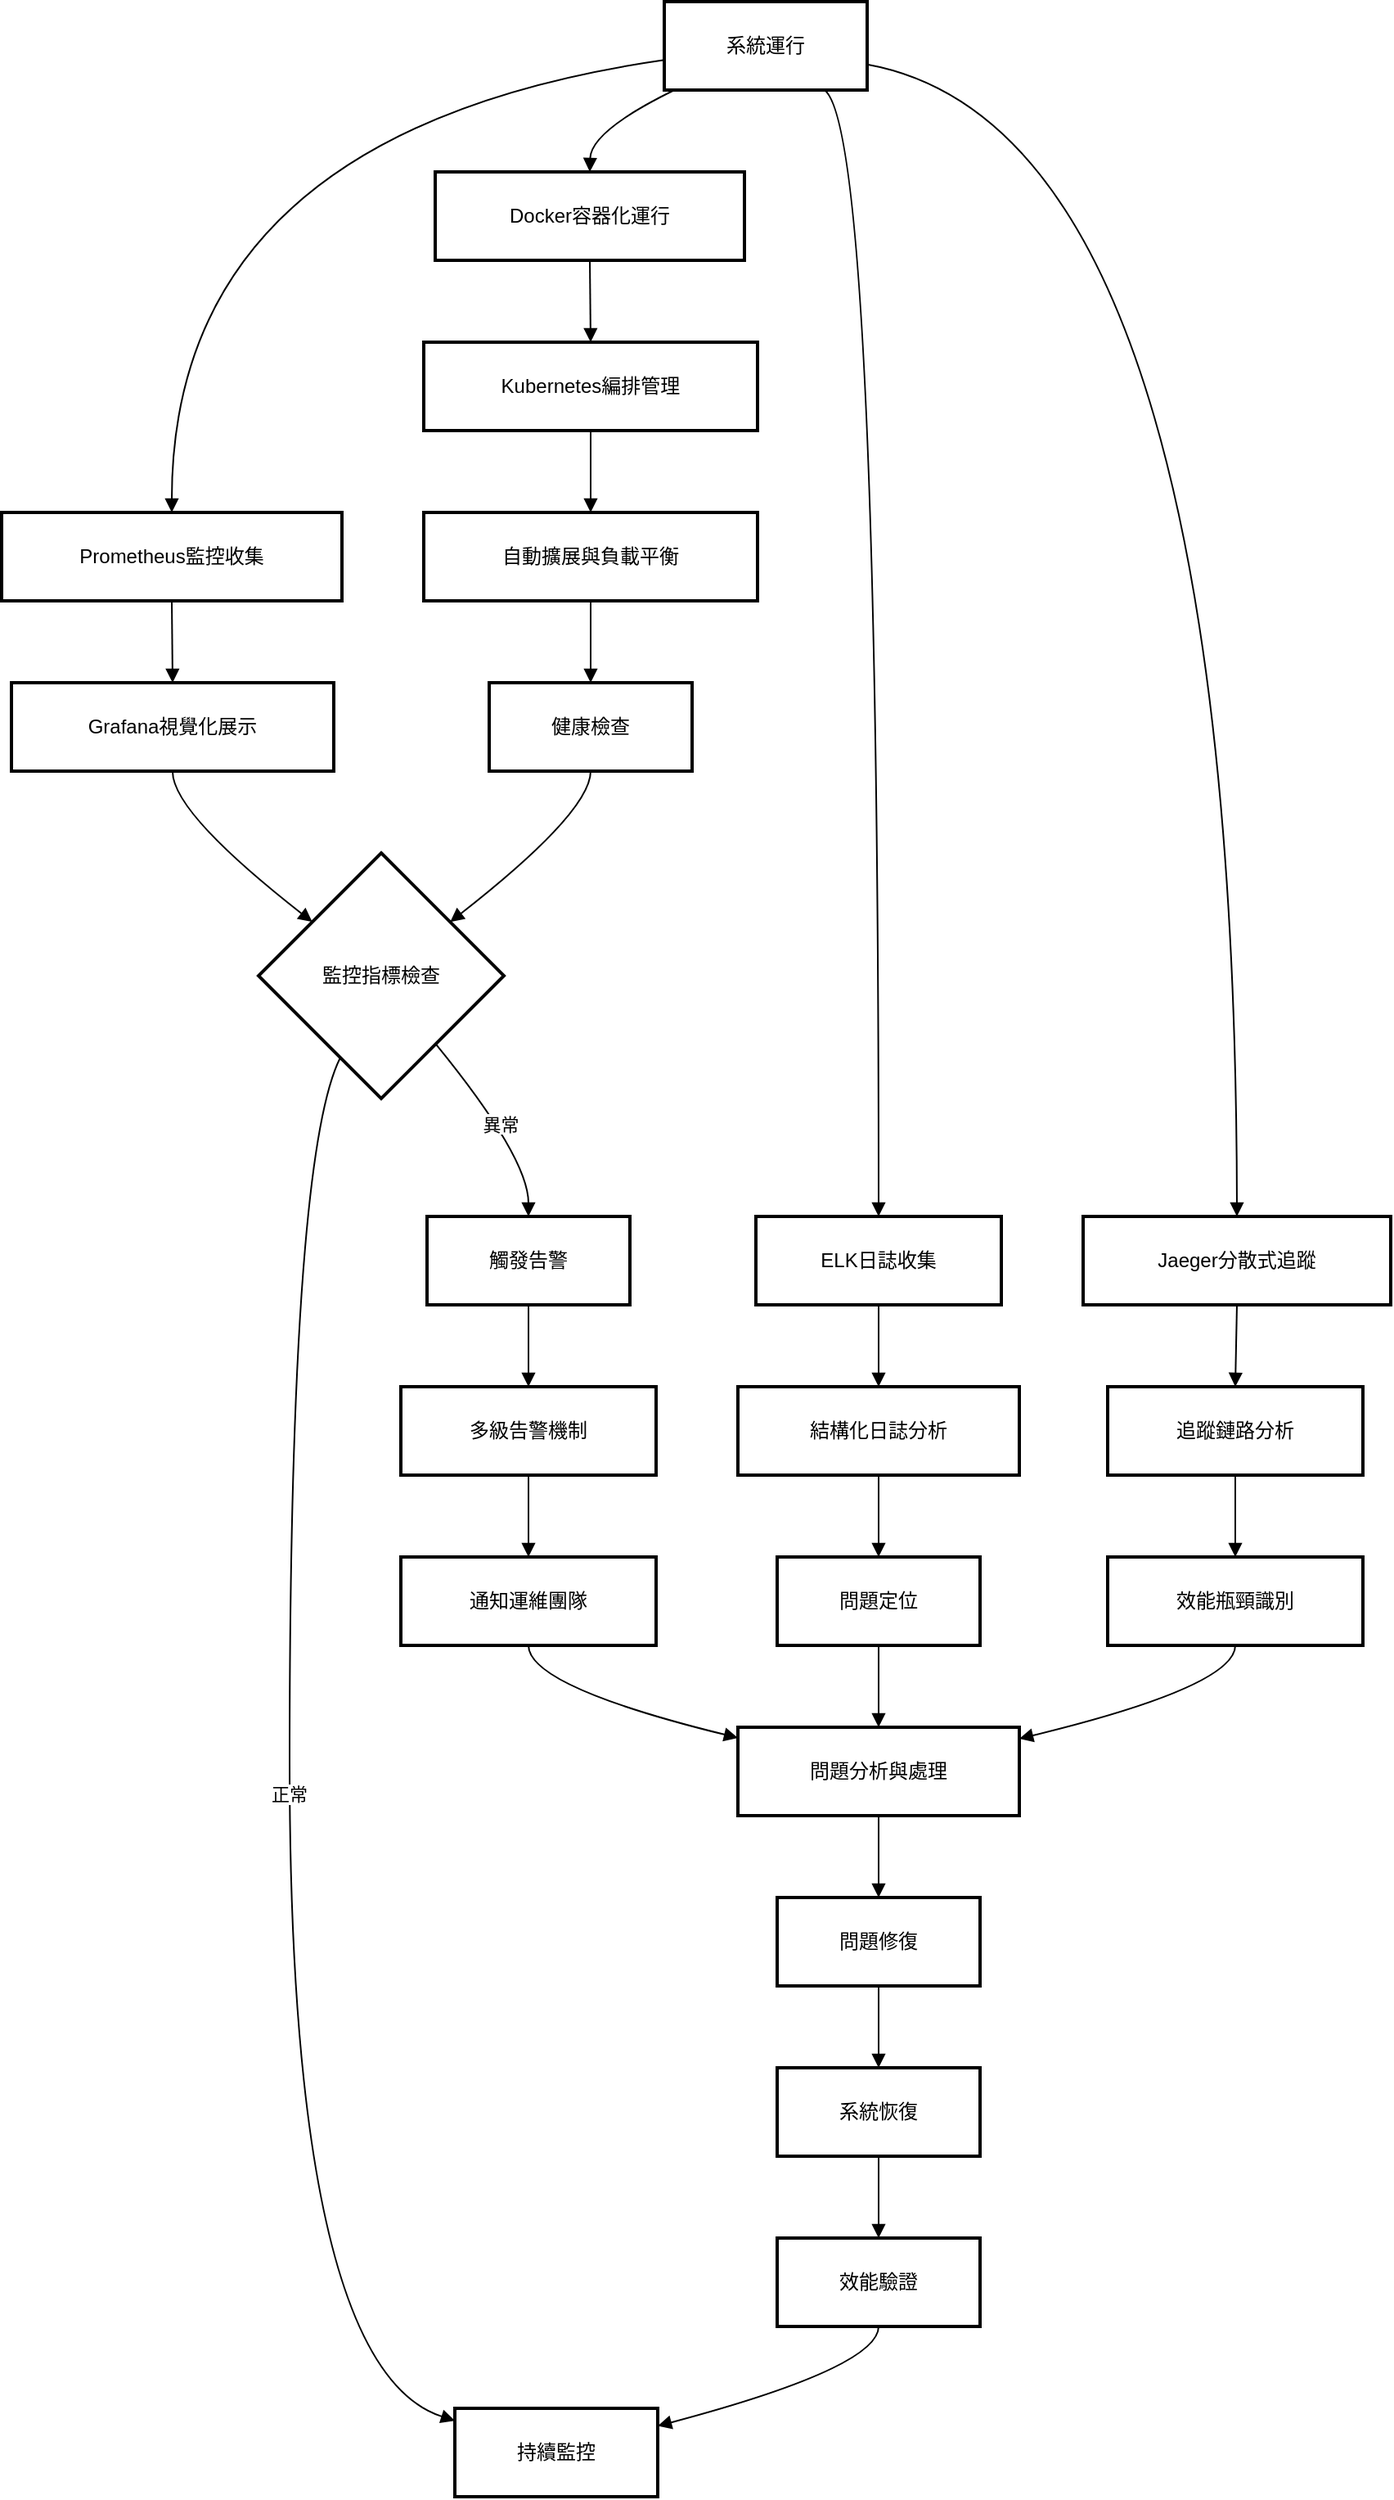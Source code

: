 <mxfile version="27.1.1">
  <diagram name="Page-1" id="eCKQWDLPgAXppKgy05Xa">
    <mxGraphModel dx="1042" dy="527" grid="1" gridSize="10" guides="1" tooltips="1" connect="1" arrows="1" fold="1" page="1" pageScale="1" pageWidth="827" pageHeight="1169" math="0" shadow="0">
      <root>
        <mxCell id="0" />
        <mxCell id="1" parent="0" />
        <mxCell id="8vdn7SjKolCYxSgsDKt6-1" value="系統運行" style="whiteSpace=wrap;strokeWidth=2;" vertex="1" parent="1">
          <mxGeometry x="425" y="20" width="124" height="54" as="geometry" />
        </mxCell>
        <mxCell id="8vdn7SjKolCYxSgsDKt6-2" value="Prometheus監控收集" style="whiteSpace=wrap;strokeWidth=2;" vertex="1" parent="1">
          <mxGeometry x="20" y="332" width="208" height="54" as="geometry" />
        </mxCell>
        <mxCell id="8vdn7SjKolCYxSgsDKt6-3" value="ELK日誌收集" style="whiteSpace=wrap;strokeWidth=2;" vertex="1" parent="1">
          <mxGeometry x="481" y="762" width="150" height="54" as="geometry" />
        </mxCell>
        <mxCell id="8vdn7SjKolCYxSgsDKt6-4" value="Jaeger分散式追蹤" style="whiteSpace=wrap;strokeWidth=2;" vertex="1" parent="1">
          <mxGeometry x="681" y="762" width="188" height="54" as="geometry" />
        </mxCell>
        <mxCell id="8vdn7SjKolCYxSgsDKt6-5" value="Grafana視覺化展示" style="whiteSpace=wrap;strokeWidth=2;" vertex="1" parent="1">
          <mxGeometry x="26" y="436" width="197" height="54" as="geometry" />
        </mxCell>
        <mxCell id="8vdn7SjKolCYxSgsDKt6-6" value="監控指標檢查" style="rhombus;strokeWidth=2;whiteSpace=wrap;" vertex="1" parent="1">
          <mxGeometry x="177" y="540" width="150" height="150" as="geometry" />
        </mxCell>
        <mxCell id="8vdn7SjKolCYxSgsDKt6-7" value="持續監控" style="whiteSpace=wrap;strokeWidth=2;" vertex="1" parent="1">
          <mxGeometry x="297" y="1490" width="124" height="54" as="geometry" />
        </mxCell>
        <mxCell id="8vdn7SjKolCYxSgsDKt6-8" value="觸發告警" style="whiteSpace=wrap;strokeWidth=2;" vertex="1" parent="1">
          <mxGeometry x="280" y="762" width="124" height="54" as="geometry" />
        </mxCell>
        <mxCell id="8vdn7SjKolCYxSgsDKt6-9" value="多級告警機制" style="whiteSpace=wrap;strokeWidth=2;" vertex="1" parent="1">
          <mxGeometry x="264" y="866" width="156" height="54" as="geometry" />
        </mxCell>
        <mxCell id="8vdn7SjKolCYxSgsDKt6-10" value="通知運維團隊" style="whiteSpace=wrap;strokeWidth=2;" vertex="1" parent="1">
          <mxGeometry x="264" y="970" width="156" height="54" as="geometry" />
        </mxCell>
        <mxCell id="8vdn7SjKolCYxSgsDKt6-11" value="問題分析與處理" style="whiteSpace=wrap;strokeWidth=2;" vertex="1" parent="1">
          <mxGeometry x="470" y="1074" width="172" height="54" as="geometry" />
        </mxCell>
        <mxCell id="8vdn7SjKolCYxSgsDKt6-12" value="結構化日誌分析" style="whiteSpace=wrap;strokeWidth=2;" vertex="1" parent="1">
          <mxGeometry x="470" y="866" width="172" height="54" as="geometry" />
        </mxCell>
        <mxCell id="8vdn7SjKolCYxSgsDKt6-13" value="問題定位" style="whiteSpace=wrap;strokeWidth=2;" vertex="1" parent="1">
          <mxGeometry x="494" y="970" width="124" height="54" as="geometry" />
        </mxCell>
        <mxCell id="8vdn7SjKolCYxSgsDKt6-14" value="追蹤鏈路分析" style="whiteSpace=wrap;strokeWidth=2;" vertex="1" parent="1">
          <mxGeometry x="696" y="866" width="156" height="54" as="geometry" />
        </mxCell>
        <mxCell id="8vdn7SjKolCYxSgsDKt6-15" value="效能瓶頸識別" style="whiteSpace=wrap;strokeWidth=2;" vertex="1" parent="1">
          <mxGeometry x="696" y="970" width="156" height="54" as="geometry" />
        </mxCell>
        <mxCell id="8vdn7SjKolCYxSgsDKt6-16" value="問題修復" style="whiteSpace=wrap;strokeWidth=2;" vertex="1" parent="1">
          <mxGeometry x="494" y="1178" width="124" height="54" as="geometry" />
        </mxCell>
        <mxCell id="8vdn7SjKolCYxSgsDKt6-17" value="系統恢復" style="whiteSpace=wrap;strokeWidth=2;" vertex="1" parent="1">
          <mxGeometry x="494" y="1282" width="124" height="54" as="geometry" />
        </mxCell>
        <mxCell id="8vdn7SjKolCYxSgsDKt6-18" value="效能驗證" style="whiteSpace=wrap;strokeWidth=2;" vertex="1" parent="1">
          <mxGeometry x="494" y="1386" width="124" height="54" as="geometry" />
        </mxCell>
        <mxCell id="8vdn7SjKolCYxSgsDKt6-19" value="Docker容器化運行" style="whiteSpace=wrap;strokeWidth=2;" vertex="1" parent="1">
          <mxGeometry x="285" y="124" width="189" height="54" as="geometry" />
        </mxCell>
        <mxCell id="8vdn7SjKolCYxSgsDKt6-20" value="Kubernetes編排管理" style="whiteSpace=wrap;strokeWidth=2;" vertex="1" parent="1">
          <mxGeometry x="278" y="228" width="204" height="54" as="geometry" />
        </mxCell>
        <mxCell id="8vdn7SjKolCYxSgsDKt6-21" value="自動擴展與負載平衡" style="whiteSpace=wrap;strokeWidth=2;" vertex="1" parent="1">
          <mxGeometry x="278" y="332" width="204" height="54" as="geometry" />
        </mxCell>
        <mxCell id="8vdn7SjKolCYxSgsDKt6-22" value="健康檢查" style="whiteSpace=wrap;strokeWidth=2;" vertex="1" parent="1">
          <mxGeometry x="318" y="436" width="124" height="54" as="geometry" />
        </mxCell>
        <mxCell id="8vdn7SjKolCYxSgsDKt6-23" value="" style="curved=1;startArrow=none;endArrow=block;exitX=0;exitY=0.66;entryX=0.5;entryY=0;rounded=0;" edge="1" parent="1" source="8vdn7SjKolCYxSgsDKt6-1" target="8vdn7SjKolCYxSgsDKt6-2">
          <mxGeometry relative="1" as="geometry">
            <Array as="points">
              <mxPoint x="124" y="99" />
            </Array>
          </mxGeometry>
        </mxCell>
        <mxCell id="8vdn7SjKolCYxSgsDKt6-24" value="" style="curved=1;startArrow=none;endArrow=block;exitX=0.79;exitY=1;entryX=0.5;entryY=0.01;rounded=0;" edge="1" parent="1" source="8vdn7SjKolCYxSgsDKt6-1" target="8vdn7SjKolCYxSgsDKt6-3">
          <mxGeometry relative="1" as="geometry">
            <Array as="points">
              <mxPoint x="556" y="99" />
            </Array>
          </mxGeometry>
        </mxCell>
        <mxCell id="8vdn7SjKolCYxSgsDKt6-25" value="" style="curved=1;startArrow=none;endArrow=block;exitX=1;exitY=0.71;entryX=0.5;entryY=0.01;rounded=0;" edge="1" parent="1" source="8vdn7SjKolCYxSgsDKt6-1" target="8vdn7SjKolCYxSgsDKt6-4">
          <mxGeometry relative="1" as="geometry">
            <Array as="points">
              <mxPoint x="774" y="99" />
            </Array>
          </mxGeometry>
        </mxCell>
        <mxCell id="8vdn7SjKolCYxSgsDKt6-26" value="" style="curved=1;startArrow=none;endArrow=block;exitX=0.5;exitY=1;entryX=0.5;entryY=0;rounded=0;" edge="1" parent="1" source="8vdn7SjKolCYxSgsDKt6-2" target="8vdn7SjKolCYxSgsDKt6-5">
          <mxGeometry relative="1" as="geometry">
            <Array as="points" />
          </mxGeometry>
        </mxCell>
        <mxCell id="8vdn7SjKolCYxSgsDKt6-27" value="" style="curved=1;startArrow=none;endArrow=block;exitX=0.5;exitY=1;entryX=0;entryY=0.11;rounded=0;" edge="1" parent="1" source="8vdn7SjKolCYxSgsDKt6-5" target="8vdn7SjKolCYxSgsDKt6-6">
          <mxGeometry relative="1" as="geometry">
            <Array as="points">
              <mxPoint x="124" y="515" />
            </Array>
          </mxGeometry>
        </mxCell>
        <mxCell id="8vdn7SjKolCYxSgsDKt6-28" value="正常" style="curved=1;startArrow=none;endArrow=block;exitX=0.25;exitY=1;entryX=0;entryY=0.14;rounded=0;" edge="1" parent="1" source="8vdn7SjKolCYxSgsDKt6-6" target="8vdn7SjKolCYxSgsDKt6-7">
          <mxGeometry relative="1" as="geometry">
            <Array as="points">
              <mxPoint x="196" y="726" />
              <mxPoint x="196" y="1465" />
            </Array>
          </mxGeometry>
        </mxCell>
        <mxCell id="8vdn7SjKolCYxSgsDKt6-29" value="異常" style="curved=1;startArrow=none;endArrow=block;exitX=0.9;exitY=1;entryX=0.5;entryY=0.01;rounded=0;" edge="1" parent="1" source="8vdn7SjKolCYxSgsDKt6-6" target="8vdn7SjKolCYxSgsDKt6-8">
          <mxGeometry relative="1" as="geometry">
            <Array as="points">
              <mxPoint x="342" y="726" />
            </Array>
          </mxGeometry>
        </mxCell>
        <mxCell id="8vdn7SjKolCYxSgsDKt6-30" value="" style="curved=1;startArrow=none;endArrow=block;exitX=0.5;exitY=1.01;entryX=0.5;entryY=0.01;rounded=0;" edge="1" parent="1" source="8vdn7SjKolCYxSgsDKt6-8" target="8vdn7SjKolCYxSgsDKt6-9">
          <mxGeometry relative="1" as="geometry">
            <Array as="points" />
          </mxGeometry>
        </mxCell>
        <mxCell id="8vdn7SjKolCYxSgsDKt6-31" value="" style="curved=1;startArrow=none;endArrow=block;exitX=0.5;exitY=1.01;entryX=0.5;entryY=0.01;rounded=0;" edge="1" parent="1" source="8vdn7SjKolCYxSgsDKt6-9" target="8vdn7SjKolCYxSgsDKt6-10">
          <mxGeometry relative="1" as="geometry">
            <Array as="points" />
          </mxGeometry>
        </mxCell>
        <mxCell id="8vdn7SjKolCYxSgsDKt6-32" value="" style="curved=1;startArrow=none;endArrow=block;exitX=0.5;exitY=1.01;entryX=0;entryY=0.12;rounded=0;" edge="1" parent="1" source="8vdn7SjKolCYxSgsDKt6-10" target="8vdn7SjKolCYxSgsDKt6-11">
          <mxGeometry relative="1" as="geometry">
            <Array as="points">
              <mxPoint x="342" y="1049" />
            </Array>
          </mxGeometry>
        </mxCell>
        <mxCell id="8vdn7SjKolCYxSgsDKt6-33" value="" style="curved=1;startArrow=none;endArrow=block;exitX=0.5;exitY=1.01;entryX=0.5;entryY=0.01;rounded=0;" edge="1" parent="1" source="8vdn7SjKolCYxSgsDKt6-3" target="8vdn7SjKolCYxSgsDKt6-12">
          <mxGeometry relative="1" as="geometry">
            <Array as="points" />
          </mxGeometry>
        </mxCell>
        <mxCell id="8vdn7SjKolCYxSgsDKt6-34" value="" style="curved=1;startArrow=none;endArrow=block;exitX=0.5;exitY=1.01;entryX=0.5;entryY=0.01;rounded=0;" edge="1" parent="1" source="8vdn7SjKolCYxSgsDKt6-12" target="8vdn7SjKolCYxSgsDKt6-13">
          <mxGeometry relative="1" as="geometry">
            <Array as="points" />
          </mxGeometry>
        </mxCell>
        <mxCell id="8vdn7SjKolCYxSgsDKt6-35" value="" style="curved=1;startArrow=none;endArrow=block;exitX=0.5;exitY=1.01;entryX=0.5;entryY=0.01;rounded=0;" edge="1" parent="1" source="8vdn7SjKolCYxSgsDKt6-13" target="8vdn7SjKolCYxSgsDKt6-11">
          <mxGeometry relative="1" as="geometry">
            <Array as="points" />
          </mxGeometry>
        </mxCell>
        <mxCell id="8vdn7SjKolCYxSgsDKt6-36" value="" style="curved=1;startArrow=none;endArrow=block;exitX=0.5;exitY=1.01;entryX=0.5;entryY=0.01;rounded=0;" edge="1" parent="1" source="8vdn7SjKolCYxSgsDKt6-4" target="8vdn7SjKolCYxSgsDKt6-14">
          <mxGeometry relative="1" as="geometry">
            <Array as="points" />
          </mxGeometry>
        </mxCell>
        <mxCell id="8vdn7SjKolCYxSgsDKt6-37" value="" style="curved=1;startArrow=none;endArrow=block;exitX=0.5;exitY=1.01;entryX=0.5;entryY=0.01;rounded=0;" edge="1" parent="1" source="8vdn7SjKolCYxSgsDKt6-14" target="8vdn7SjKolCYxSgsDKt6-15">
          <mxGeometry relative="1" as="geometry">
            <Array as="points" />
          </mxGeometry>
        </mxCell>
        <mxCell id="8vdn7SjKolCYxSgsDKt6-38" value="" style="curved=1;startArrow=none;endArrow=block;exitX=0.5;exitY=1.01;entryX=1;entryY=0.13;rounded=0;" edge="1" parent="1" source="8vdn7SjKolCYxSgsDKt6-15" target="8vdn7SjKolCYxSgsDKt6-11">
          <mxGeometry relative="1" as="geometry">
            <Array as="points">
              <mxPoint x="774" y="1049" />
            </Array>
          </mxGeometry>
        </mxCell>
        <mxCell id="8vdn7SjKolCYxSgsDKt6-39" value="" style="curved=1;startArrow=none;endArrow=block;exitX=0.5;exitY=1.01;entryX=0.5;entryY=0.01;rounded=0;" edge="1" parent="1" source="8vdn7SjKolCYxSgsDKt6-11" target="8vdn7SjKolCYxSgsDKt6-16">
          <mxGeometry relative="1" as="geometry">
            <Array as="points" />
          </mxGeometry>
        </mxCell>
        <mxCell id="8vdn7SjKolCYxSgsDKt6-40" value="" style="curved=1;startArrow=none;endArrow=block;exitX=0.5;exitY=1.01;entryX=0.5;entryY=0.01;rounded=0;" edge="1" parent="1" source="8vdn7SjKolCYxSgsDKt6-16" target="8vdn7SjKolCYxSgsDKt6-17">
          <mxGeometry relative="1" as="geometry">
            <Array as="points" />
          </mxGeometry>
        </mxCell>
        <mxCell id="8vdn7SjKolCYxSgsDKt6-41" value="" style="curved=1;startArrow=none;endArrow=block;exitX=0.5;exitY=1.01;entryX=0.5;entryY=0.01;rounded=0;" edge="1" parent="1" source="8vdn7SjKolCYxSgsDKt6-17" target="8vdn7SjKolCYxSgsDKt6-18">
          <mxGeometry relative="1" as="geometry">
            <Array as="points" />
          </mxGeometry>
        </mxCell>
        <mxCell id="8vdn7SjKolCYxSgsDKt6-42" value="" style="curved=1;startArrow=none;endArrow=block;exitX=0.5;exitY=1.01;entryX=1;entryY=0.2;rounded=0;" edge="1" parent="1" source="8vdn7SjKolCYxSgsDKt6-18" target="8vdn7SjKolCYxSgsDKt6-7">
          <mxGeometry relative="1" as="geometry">
            <Array as="points">
              <mxPoint x="556" y="1465" />
            </Array>
          </mxGeometry>
        </mxCell>
        <mxCell id="8vdn7SjKolCYxSgsDKt6-43" value="" style="curved=1;startArrow=none;endArrow=block;exitX=0.05;exitY=1;entryX=0.5;entryY=0;rounded=0;" edge="1" parent="1" source="8vdn7SjKolCYxSgsDKt6-1" target="8vdn7SjKolCYxSgsDKt6-19">
          <mxGeometry relative="1" as="geometry">
            <Array as="points">
              <mxPoint x="380" y="99" />
            </Array>
          </mxGeometry>
        </mxCell>
        <mxCell id="8vdn7SjKolCYxSgsDKt6-44" value="" style="curved=1;startArrow=none;endArrow=block;exitX=0.5;exitY=1;entryX=0.5;entryY=0;rounded=0;" edge="1" parent="1" source="8vdn7SjKolCYxSgsDKt6-19" target="8vdn7SjKolCYxSgsDKt6-20">
          <mxGeometry relative="1" as="geometry">
            <Array as="points" />
          </mxGeometry>
        </mxCell>
        <mxCell id="8vdn7SjKolCYxSgsDKt6-45" value="" style="curved=1;startArrow=none;endArrow=block;exitX=0.5;exitY=1;entryX=0.5;entryY=0;rounded=0;" edge="1" parent="1" source="8vdn7SjKolCYxSgsDKt6-20" target="8vdn7SjKolCYxSgsDKt6-21">
          <mxGeometry relative="1" as="geometry">
            <Array as="points" />
          </mxGeometry>
        </mxCell>
        <mxCell id="8vdn7SjKolCYxSgsDKt6-46" value="" style="curved=1;startArrow=none;endArrow=block;exitX=0.5;exitY=1;entryX=0.5;entryY=0;rounded=0;" edge="1" parent="1" source="8vdn7SjKolCYxSgsDKt6-21" target="8vdn7SjKolCYxSgsDKt6-22">
          <mxGeometry relative="1" as="geometry">
            <Array as="points" />
          </mxGeometry>
        </mxCell>
        <mxCell id="8vdn7SjKolCYxSgsDKt6-47" value="" style="curved=1;startArrow=none;endArrow=block;exitX=0.5;exitY=1;entryX=1;entryY=0.11;rounded=0;" edge="1" parent="1" source="8vdn7SjKolCYxSgsDKt6-22" target="8vdn7SjKolCYxSgsDKt6-6">
          <mxGeometry relative="1" as="geometry">
            <Array as="points">
              <mxPoint x="380" y="515" />
            </Array>
          </mxGeometry>
        </mxCell>
      </root>
    </mxGraphModel>
  </diagram>
</mxfile>
